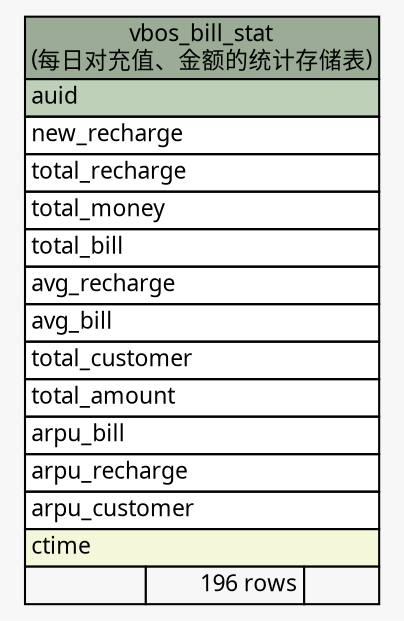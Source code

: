 // dot 2.26.0 on Linux 2.6.32-504.3.3.el6.x86_64
// SchemaSpy rev Unknown
digraph "vbos_bill_stat" {
  graph [
    rankdir="RL"
    bgcolor="#f7f7f7"
    nodesep="0.18"
    ranksep="0.46"
    fontname="Microsoft YaHei"
    fontsize="11"
  ];
  node [
    fontname="Microsoft YaHei"
    fontsize="11"
    shape="plaintext"
  ];
  edge [
    arrowsize="0.8"
  ];
  "vbos_bill_stat" [
    label=<
    <TABLE BORDER="0" CELLBORDER="1" CELLSPACING="0" BGCOLOR="#ffffff">
      <TR><TD COLSPAN="3" BGCOLOR="#9bab96" ALIGN="CENTER">vbos_bill_stat<br/>(每日对充值、金额的统计存储表)</TD></TR>
      <TR><TD PORT="auid" COLSPAN="3" BGCOLOR="#bed1b8" ALIGN="LEFT">auid</TD></TR>
      <TR><TD PORT="new_recharge" COLSPAN="3" ALIGN="LEFT">new_recharge</TD></TR>
      <TR><TD PORT="total_recharge" COLSPAN="3" ALIGN="LEFT">total_recharge</TD></TR>
      <TR><TD PORT="total_money" COLSPAN="3" ALIGN="LEFT">total_money</TD></TR>
      <TR><TD PORT="total_bill" COLSPAN="3" ALIGN="LEFT">total_bill</TD></TR>
      <TR><TD PORT="avg_recharge" COLSPAN="3" ALIGN="LEFT">avg_recharge</TD></TR>
      <TR><TD PORT="avg_bill" COLSPAN="3" ALIGN="LEFT">avg_bill</TD></TR>
      <TR><TD PORT="total_customer" COLSPAN="3" ALIGN="LEFT">total_customer</TD></TR>
      <TR><TD PORT="total_amount" COLSPAN="3" ALIGN="LEFT">total_amount</TD></TR>
      <TR><TD PORT="arpu_bill" COLSPAN="3" ALIGN="LEFT">arpu_bill</TD></TR>
      <TR><TD PORT="arpu_recharge" COLSPAN="3" ALIGN="LEFT">arpu_recharge</TD></TR>
      <TR><TD PORT="arpu_customer" COLSPAN="3" ALIGN="LEFT">arpu_customer</TD></TR>
      <TR><TD PORT="ctime" COLSPAN="3" BGCOLOR="#f4f7da" ALIGN="LEFT">ctime</TD></TR>
      <TR><TD ALIGN="LEFT" BGCOLOR="#f7f7f7">  </TD><TD ALIGN="RIGHT" BGCOLOR="#f7f7f7">196 rows</TD><TD ALIGN="RIGHT" BGCOLOR="#f7f7f7">  </TD></TR>
    </TABLE>>
    URL="tables/vbos_bill_stat.html"
    tooltip="vbos_bill_stat"
  ];
}
